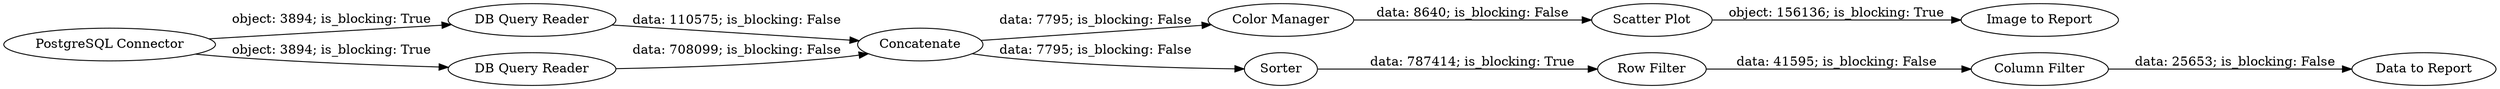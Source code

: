 digraph {
	"1708018801830303993_3" [label="DB Query Reader"]
	"1708018801830303993_1" [label="PostgreSQL Connector"]
	"1708018801830303993_2" [label="DB Query Reader"]
	"1708018801830303993_17" [label="Image to Report"]
	"1708018801830303993_14" [label="Scatter Plot"]
	"1708018801830303993_9" [label="Row Filter"]
	"1708018801830303993_16" [label="Color Manager"]
	"1708018801830303993_11" [label="Column Filter"]
	"1708018801830303993_5" [label=Sorter]
	"1708018801830303993_10" [label="Data to Report"]
	"1708018801830303993_4" [label=Concatenate]
	"1708018801830303993_5" -> "1708018801830303993_9" [label="data: 787414; is_blocking: True"]
	"1708018801830303993_1" -> "1708018801830303993_2" [label="object: 3894; is_blocking: True"]
	"1708018801830303993_4" -> "1708018801830303993_5" [label="data: 7795; is_blocking: False"]
	"1708018801830303993_11" -> "1708018801830303993_10" [label="data: 25653; is_blocking: False"]
	"1708018801830303993_3" -> "1708018801830303993_4" [label="data: 110575; is_blocking: False"]
	"1708018801830303993_14" -> "1708018801830303993_17" [label="object: 156136; is_blocking: True"]
	"1708018801830303993_16" -> "1708018801830303993_14" [label="data: 8640; is_blocking: False"]
	"1708018801830303993_9" -> "1708018801830303993_11" [label="data: 41595; is_blocking: False"]
	"1708018801830303993_1" -> "1708018801830303993_3" [label="object: 3894; is_blocking: True"]
	"1708018801830303993_2" -> "1708018801830303993_4" [label="data: 708099; is_blocking: False"]
	"1708018801830303993_4" -> "1708018801830303993_16" [label="data: 7795; is_blocking: False"]
	rankdir=LR
}
